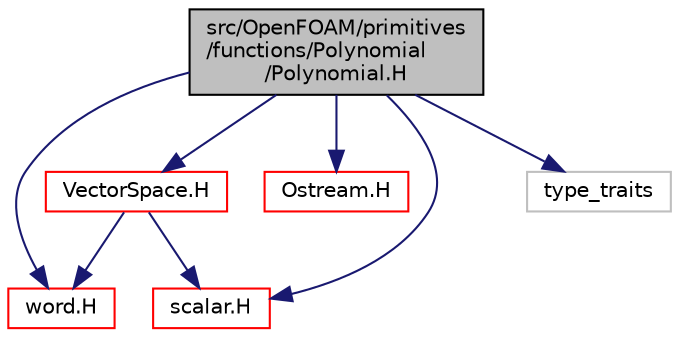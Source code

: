 digraph "src/OpenFOAM/primitives/functions/Polynomial/Polynomial.H"
{
  bgcolor="transparent";
  edge [fontname="Helvetica",fontsize="10",labelfontname="Helvetica",labelfontsize="10"];
  node [fontname="Helvetica",fontsize="10",shape=record];
  Node0 [label="src/OpenFOAM/primitives\l/functions/Polynomial\l/Polynomial.H",height=0.2,width=0.4,color="black", fillcolor="grey75", style="filled", fontcolor="black"];
  Node0 -> Node1 [color="midnightblue",fontsize="10",style="solid",fontname="Helvetica"];
  Node1 [label="word.H",height=0.2,width=0.4,color="red",URL="$a13514.html"];
  Node0 -> Node13 [color="midnightblue",fontsize="10",style="solid",fontname="Helvetica"];
  Node13 [label="scalar.H",height=0.2,width=0.4,color="red",URL="$a13334.html"];
  Node0 -> Node29 [color="midnightblue",fontsize="10",style="solid",fontname="Helvetica"];
  Node29 [label="Ostream.H",height=0.2,width=0.4,color="red",URL="$a09824.html"];
  Node0 -> Node41 [color="midnightblue",fontsize="10",style="solid",fontname="Helvetica"];
  Node41 [label="VectorSpace.H",height=0.2,width=0.4,color="red",URL="$a13721.html"];
  Node41 -> Node13 [color="midnightblue",fontsize="10",style="solid",fontname="Helvetica"];
  Node41 -> Node1 [color="midnightblue",fontsize="10",style="solid",fontname="Helvetica"];
  Node0 -> Node52 [color="midnightblue",fontsize="10",style="solid",fontname="Helvetica"];
  Node52 [label="type_traits",height=0.2,width=0.4,color="grey75"];
}
